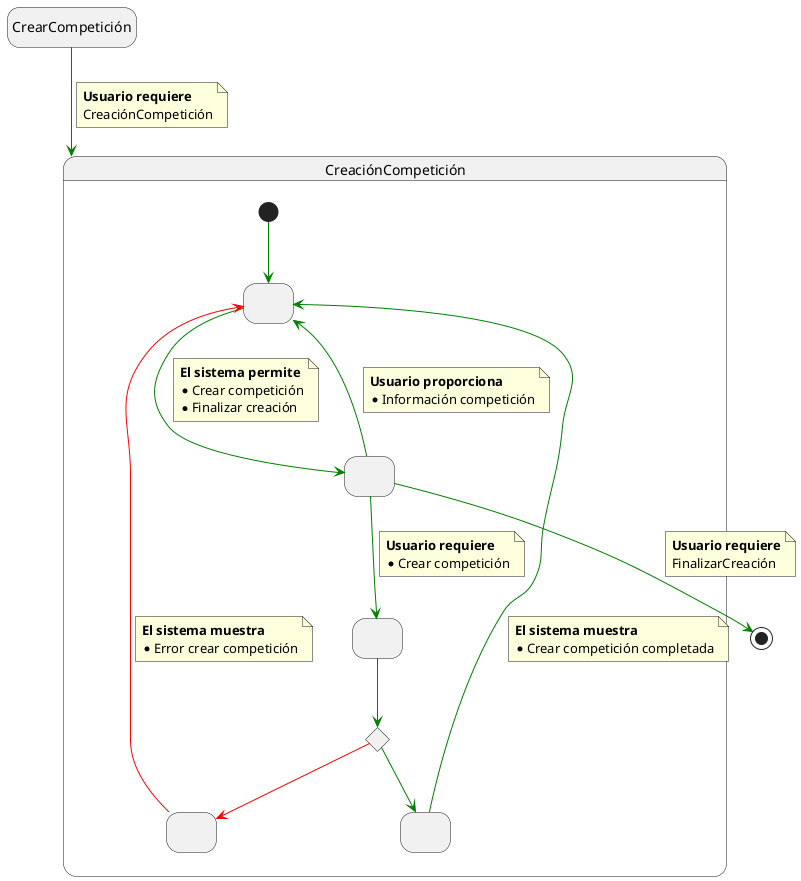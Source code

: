 @startuml 

hide empty description

State CrearCompetición


State CreaciónCompetición{ 

  State state1 as " "
  State state2 as " "
  State state3 as " "
  State state4 as " "
  State state5 as " "


  state c <<choice>>

  [*] -[#green]-> state1

  state1-[#green]-> state2

  note on link 
    <b>El sistema permite
    * Crear competición
    * Finalizar creación
  end note

  state2 -[#green]-> state1
 
  note on link 
    <b>Usuario proporciona
    * Información competición
  end note

  state2 -[#green]-> state3
  
  note on link 
    <b>Usuario requiere
    * Crear competición
  end note

  state3 -[#green]-> c

  c -[#green]-> state4

  state4 -[#green]-> state1
  
  note on link 
    <b>El sistema muestra
    * Crear competición completada
  end note

  c-[#red]-> state5

  state5 -l[#red]-> state1

  note on link 
    <b>El sistema muestra
    * Error crear competición
  end note


} 

CrearCompetición-[#green]-> CreaciónCompetición

note on link
 <b>Usuario requiere
 CreaciónCompetición
end note

state2 -[#green]-> [*] 

note on link
 <b>Usuario requiere
 FinalizarCreación
end note

@enduml
